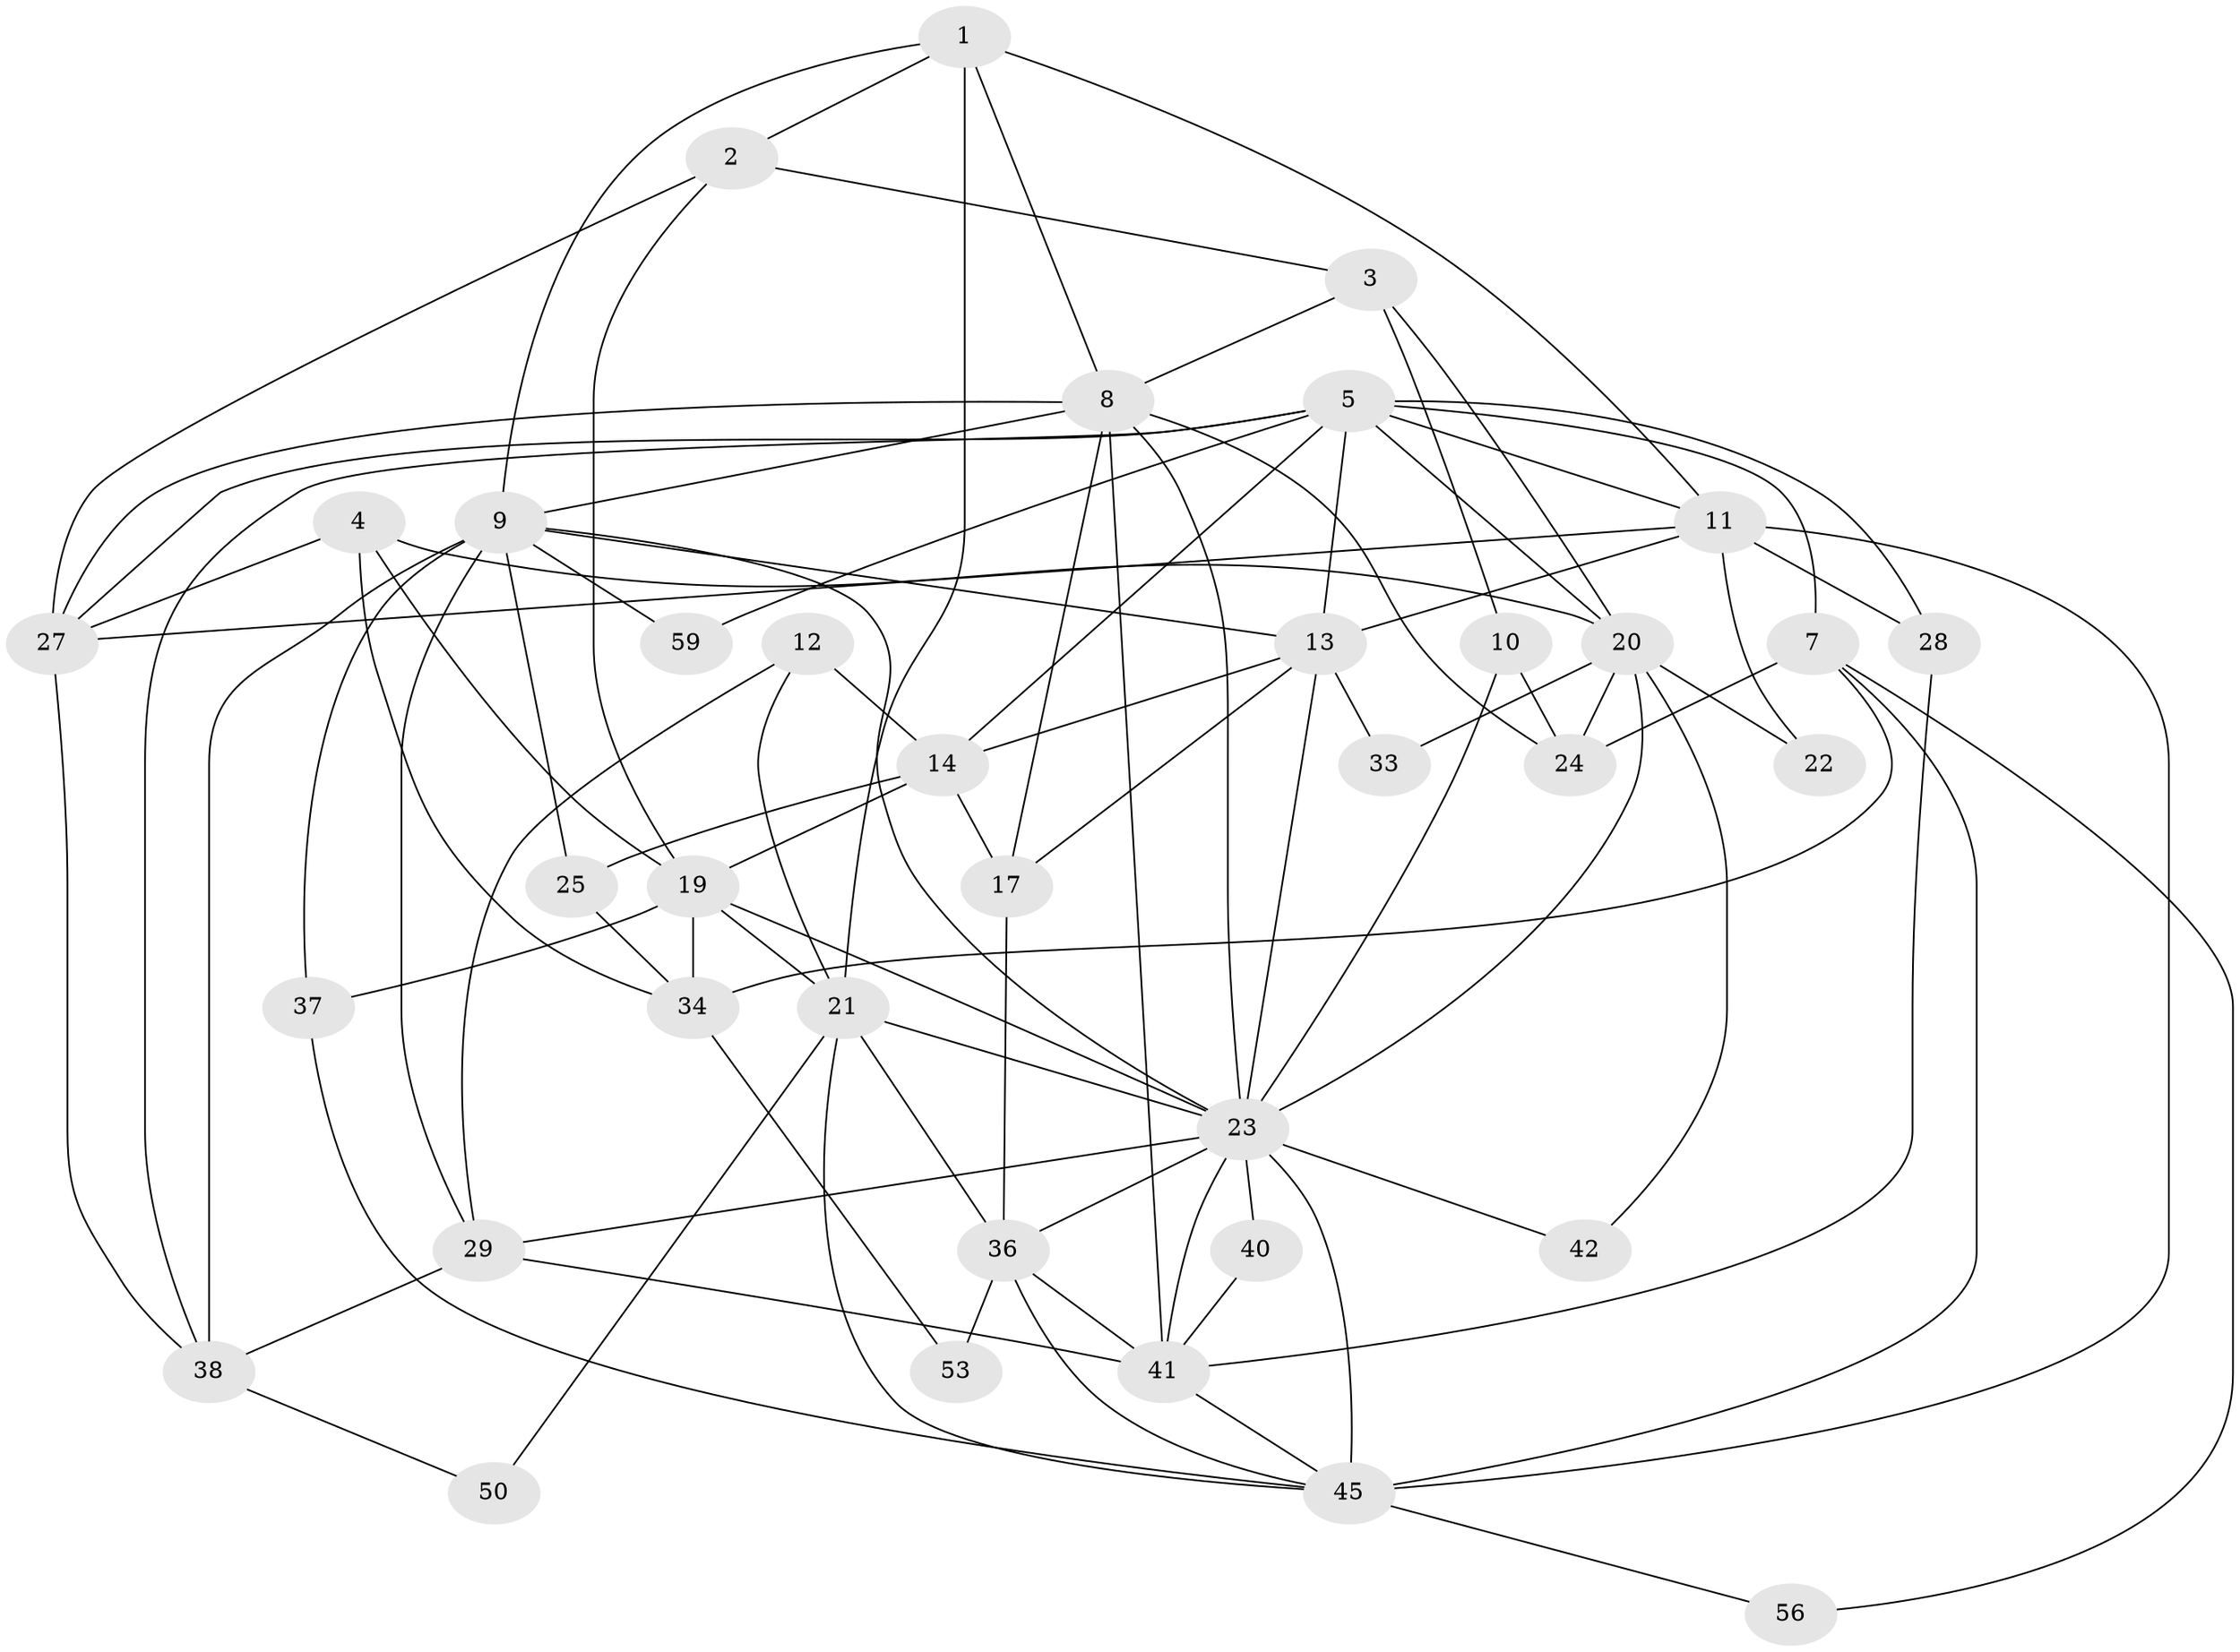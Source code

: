 // original degree distribution, {4: 0.2833333333333333, 3: 0.18333333333333332, 7: 0.03333333333333333, 2: 0.21666666666666667, 5: 0.11666666666666667, 6: 0.15, 10: 0.016666666666666666}
// Generated by graph-tools (version 1.1) at 2025/11/02/27/25 16:11:22]
// undirected, 37 vertices, 92 edges
graph export_dot {
graph [start="1"]
  node [color=gray90,style=filled];
  1 [super="+35"];
  2;
  3 [super="+16"];
  4 [super="+6"];
  5 [super="+51"];
  7 [super="+30"];
  8 [super="+60"];
  9 [super="+46"];
  10;
  11 [super="+18"];
  12;
  13 [super="+43"];
  14 [super="+15"];
  17 [super="+26"];
  19 [super="+54"];
  20 [super="+31"];
  21 [super="+52"];
  22;
  23 [super="+44"];
  24;
  25;
  27 [super="+32"];
  28 [super="+49"];
  29 [super="+57"];
  33;
  34;
  36 [super="+55"];
  37 [super="+48"];
  38 [super="+39"];
  40;
  41 [super="+47"];
  42;
  45 [super="+58"];
  50;
  53;
  56;
  59;
  1 -- 2;
  1 -- 9;
  1 -- 21;
  1 -- 11;
  1 -- 8;
  2 -- 19;
  2 -- 3;
  2 -- 27;
  3 -- 10;
  3 -- 20;
  3 -- 8;
  4 -- 34;
  4 -- 27;
  4 -- 20;
  4 -- 19;
  5 -- 14;
  5 -- 28;
  5 -- 13;
  5 -- 59;
  5 -- 11;
  5 -- 20;
  5 -- 7;
  5 -- 27;
  5 -- 38;
  7 -- 24;
  7 -- 34;
  7 -- 56;
  7 -- 45;
  8 -- 27;
  8 -- 24;
  8 -- 41;
  8 -- 23;
  8 -- 9;
  8 -- 17;
  9 -- 23;
  9 -- 25;
  9 -- 59;
  9 -- 13;
  9 -- 29;
  9 -- 37;
  9 -- 38;
  10 -- 24;
  10 -- 23;
  11 -- 13;
  11 -- 22;
  11 -- 28 [weight=2];
  11 -- 27;
  11 -- 45 [weight=2];
  12 -- 21;
  12 -- 14;
  12 -- 29;
  13 -- 14;
  13 -- 33;
  13 -- 23 [weight=2];
  13 -- 17;
  14 -- 19;
  14 -- 17;
  14 -- 25;
  17 -- 36;
  19 -- 34 [weight=2];
  19 -- 21;
  19 -- 23;
  19 -- 37;
  20 -- 22;
  20 -- 24;
  20 -- 42;
  20 -- 33;
  20 -- 23;
  21 -- 50;
  21 -- 36;
  21 -- 23;
  21 -- 45;
  23 -- 36;
  23 -- 40;
  23 -- 41;
  23 -- 42;
  23 -- 29;
  23 -- 45;
  25 -- 34;
  27 -- 38;
  28 -- 41;
  29 -- 41;
  29 -- 38;
  34 -- 53;
  36 -- 45;
  36 -- 53;
  36 -- 41;
  37 -- 45;
  38 -- 50;
  40 -- 41;
  41 -- 45;
  45 -- 56;
}
